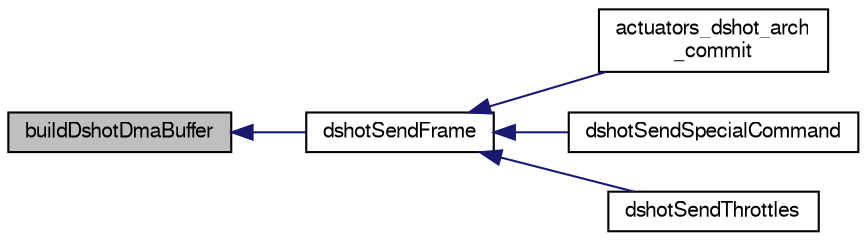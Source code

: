 digraph "buildDshotDmaBuffer"
{
  edge [fontname="FreeSans",fontsize="10",labelfontname="FreeSans",labelfontsize="10"];
  node [fontname="FreeSans",fontsize="10",shape=record];
  rankdir="LR";
  Node1 [label="buildDshotDmaBuffer",height=0.2,width=0.4,color="black", fillcolor="grey75", style="filled", fontcolor="black"];
  Node1 -> Node2 [dir="back",color="midnightblue",fontsize="10",style="solid",fontname="FreeSans"];
  Node2 [label="dshotSendFrame",height=0.2,width=0.4,color="black", fillcolor="white", style="filled",URL="$esc__dshot_8h.html#aafcf93c9111243dacc7dba592f4a5731",tooltip="send throttle order "];
  Node2 -> Node3 [dir="back",color="midnightblue",fontsize="10",style="solid",fontname="FreeSans"];
  Node3 [label="actuators_dshot_arch\l_commit",height=0.2,width=0.4,color="black", fillcolor="white", style="filled",URL="$modules_2actuators_2actuators__dshot_8h.html#ae19151c72d42b6c277faf5da1962d3b3"];
  Node2 -> Node4 [dir="back",color="midnightblue",fontsize="10",style="solid",fontname="FreeSans"];
  Node4 [label="dshotSendSpecialCommand",height=0.2,width=0.4,color="black", fillcolor="white", style="filled",URL="$esc__dshot_8h.html#ae32fad965a334445cdaf6473b8da4cf3",tooltip="send special order to one of the ESC (BHELIX, KISS, ...) "];
  Node2 -> Node5 [dir="back",color="midnightblue",fontsize="10",style="solid",fontname="FreeSans"];
  Node5 [label="dshotSendThrottles",height=0.2,width=0.4,color="black", fillcolor="white", style="filled",URL="$esc__dshot_8h.html#a6c927d850e9e56e92af5028e516247fa",tooltip="send throttle packed order to all of the ESCs "];
}
